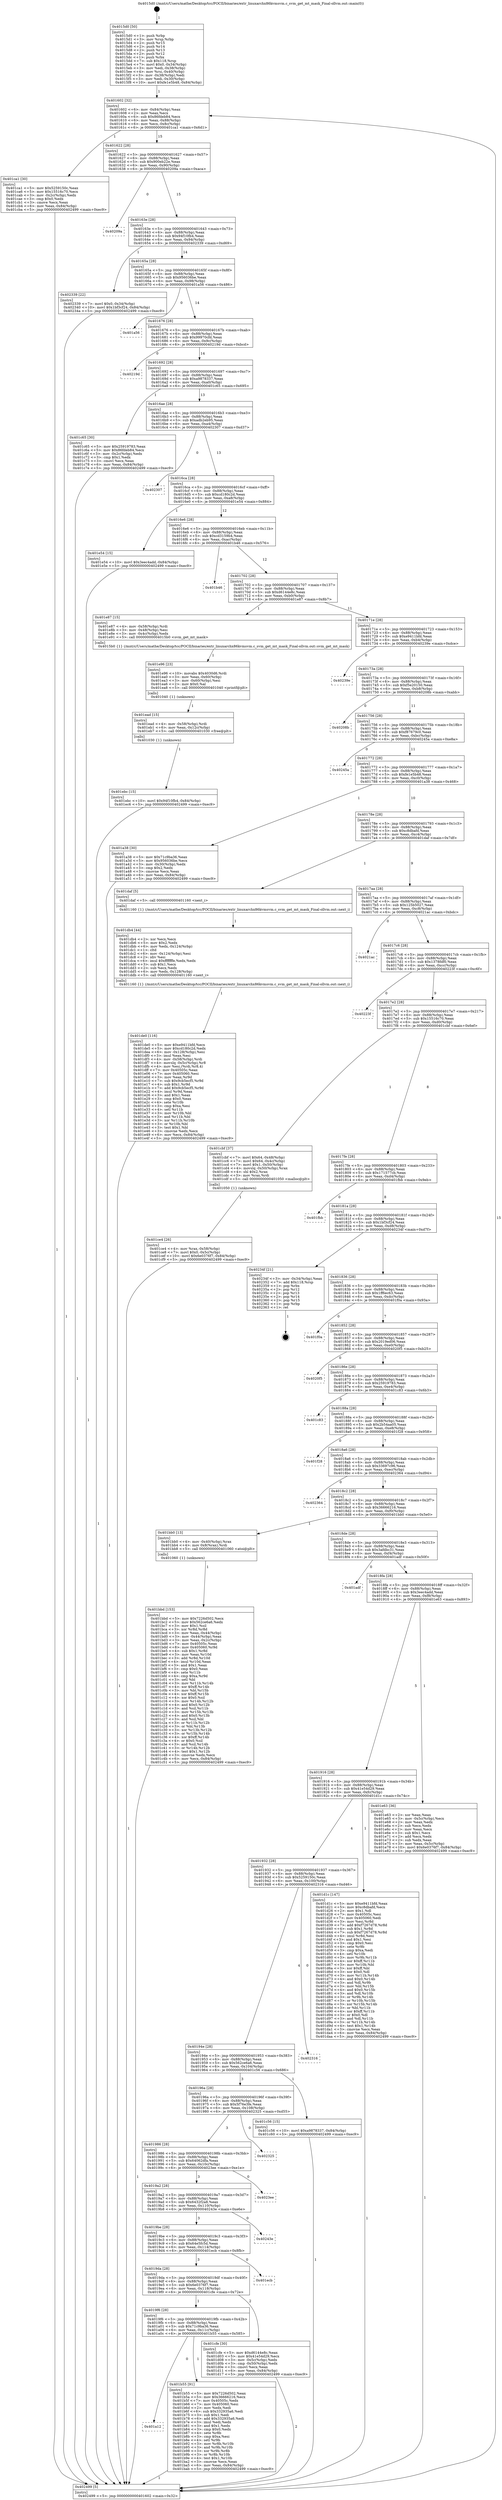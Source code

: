 digraph "0x4015d0" {
  label = "0x4015d0 (/mnt/c/Users/mathe/Desktop/tcc/POCII/binaries/extr_linuxarchx86kvmsvm.c_svm_get_mt_mask_Final-ollvm.out::main(0))"
  labelloc = "t"
  node[shape=record]

  Entry [label="",width=0.3,height=0.3,shape=circle,fillcolor=black,style=filled]
  "0x401602" [label="{
     0x401602 [32]\l
     | [instrs]\l
     &nbsp;&nbsp;0x401602 \<+6\>: mov -0x84(%rbp),%eax\l
     &nbsp;&nbsp;0x401608 \<+2\>: mov %eax,%ecx\l
     &nbsp;&nbsp;0x40160a \<+6\>: sub $0x86fdeb84,%ecx\l
     &nbsp;&nbsp;0x401610 \<+6\>: mov %eax,-0x88(%rbp)\l
     &nbsp;&nbsp;0x401616 \<+6\>: mov %ecx,-0x8c(%rbp)\l
     &nbsp;&nbsp;0x40161c \<+6\>: je 0000000000401ca1 \<main+0x6d1\>\l
  }"]
  "0x401ca1" [label="{
     0x401ca1 [30]\l
     | [instrs]\l
     &nbsp;&nbsp;0x401ca1 \<+5\>: mov $0x5259150c,%eax\l
     &nbsp;&nbsp;0x401ca6 \<+5\>: mov $0x15516c70,%ecx\l
     &nbsp;&nbsp;0x401cab \<+3\>: mov -0x2c(%rbp),%edx\l
     &nbsp;&nbsp;0x401cae \<+3\>: cmp $0x0,%edx\l
     &nbsp;&nbsp;0x401cb1 \<+3\>: cmove %ecx,%eax\l
     &nbsp;&nbsp;0x401cb4 \<+6\>: mov %eax,-0x84(%rbp)\l
     &nbsp;&nbsp;0x401cba \<+5\>: jmp 0000000000402499 \<main+0xec9\>\l
  }"]
  "0x401622" [label="{
     0x401622 [28]\l
     | [instrs]\l
     &nbsp;&nbsp;0x401622 \<+5\>: jmp 0000000000401627 \<main+0x57\>\l
     &nbsp;&nbsp;0x401627 \<+6\>: mov -0x88(%rbp),%eax\l
     &nbsp;&nbsp;0x40162d \<+5\>: sub $0x900eb22e,%eax\l
     &nbsp;&nbsp;0x401632 \<+6\>: mov %eax,-0x90(%rbp)\l
     &nbsp;&nbsp;0x401638 \<+6\>: je 000000000040209a \<main+0xaca\>\l
  }"]
  Exit [label="",width=0.3,height=0.3,shape=circle,fillcolor=black,style=filled,peripheries=2]
  "0x40209a" [label="{
     0x40209a\l
  }", style=dashed]
  "0x40163e" [label="{
     0x40163e [28]\l
     | [instrs]\l
     &nbsp;&nbsp;0x40163e \<+5\>: jmp 0000000000401643 \<main+0x73\>\l
     &nbsp;&nbsp;0x401643 \<+6\>: mov -0x88(%rbp),%eax\l
     &nbsp;&nbsp;0x401649 \<+5\>: sub $0x94f10fb4,%eax\l
     &nbsp;&nbsp;0x40164e \<+6\>: mov %eax,-0x94(%rbp)\l
     &nbsp;&nbsp;0x401654 \<+6\>: je 0000000000402339 \<main+0xd69\>\l
  }"]
  "0x401ebc" [label="{
     0x401ebc [15]\l
     | [instrs]\l
     &nbsp;&nbsp;0x401ebc \<+10\>: movl $0x94f10fb4,-0x84(%rbp)\l
     &nbsp;&nbsp;0x401ec6 \<+5\>: jmp 0000000000402499 \<main+0xec9\>\l
  }"]
  "0x402339" [label="{
     0x402339 [22]\l
     | [instrs]\l
     &nbsp;&nbsp;0x402339 \<+7\>: movl $0x0,-0x34(%rbp)\l
     &nbsp;&nbsp;0x402340 \<+10\>: movl $0x1bf3cf24,-0x84(%rbp)\l
     &nbsp;&nbsp;0x40234a \<+5\>: jmp 0000000000402499 \<main+0xec9\>\l
  }"]
  "0x40165a" [label="{
     0x40165a [28]\l
     | [instrs]\l
     &nbsp;&nbsp;0x40165a \<+5\>: jmp 000000000040165f \<main+0x8f\>\l
     &nbsp;&nbsp;0x40165f \<+6\>: mov -0x88(%rbp),%eax\l
     &nbsp;&nbsp;0x401665 \<+5\>: sub $0x956036be,%eax\l
     &nbsp;&nbsp;0x40166a \<+6\>: mov %eax,-0x98(%rbp)\l
     &nbsp;&nbsp;0x401670 \<+6\>: je 0000000000401a56 \<main+0x486\>\l
  }"]
  "0x401ead" [label="{
     0x401ead [15]\l
     | [instrs]\l
     &nbsp;&nbsp;0x401ead \<+4\>: mov -0x58(%rbp),%rdi\l
     &nbsp;&nbsp;0x401eb1 \<+6\>: mov %eax,-0x12c(%rbp)\l
     &nbsp;&nbsp;0x401eb7 \<+5\>: call 0000000000401030 \<free@plt\>\l
     | [calls]\l
     &nbsp;&nbsp;0x401030 \{1\} (unknown)\l
  }"]
  "0x401a56" [label="{
     0x401a56\l
  }", style=dashed]
  "0x401676" [label="{
     0x401676 [28]\l
     | [instrs]\l
     &nbsp;&nbsp;0x401676 \<+5\>: jmp 000000000040167b \<main+0xab\>\l
     &nbsp;&nbsp;0x40167b \<+6\>: mov -0x88(%rbp),%eax\l
     &nbsp;&nbsp;0x401681 \<+5\>: sub $0x99970cfd,%eax\l
     &nbsp;&nbsp;0x401686 \<+6\>: mov %eax,-0x9c(%rbp)\l
     &nbsp;&nbsp;0x40168c \<+6\>: je 000000000040219d \<main+0xbcd\>\l
  }"]
  "0x401e96" [label="{
     0x401e96 [23]\l
     | [instrs]\l
     &nbsp;&nbsp;0x401e96 \<+10\>: movabs $0x4030d6,%rdi\l
     &nbsp;&nbsp;0x401ea0 \<+3\>: mov %eax,-0x60(%rbp)\l
     &nbsp;&nbsp;0x401ea3 \<+3\>: mov -0x60(%rbp),%esi\l
     &nbsp;&nbsp;0x401ea6 \<+2\>: mov $0x0,%al\l
     &nbsp;&nbsp;0x401ea8 \<+5\>: call 0000000000401040 \<printf@plt\>\l
     | [calls]\l
     &nbsp;&nbsp;0x401040 \{1\} (unknown)\l
  }"]
  "0x40219d" [label="{
     0x40219d\l
  }", style=dashed]
  "0x401692" [label="{
     0x401692 [28]\l
     | [instrs]\l
     &nbsp;&nbsp;0x401692 \<+5\>: jmp 0000000000401697 \<main+0xc7\>\l
     &nbsp;&nbsp;0x401697 \<+6\>: mov -0x88(%rbp),%eax\l
     &nbsp;&nbsp;0x40169d \<+5\>: sub $0xa9878337,%eax\l
     &nbsp;&nbsp;0x4016a2 \<+6\>: mov %eax,-0xa0(%rbp)\l
     &nbsp;&nbsp;0x4016a8 \<+6\>: je 0000000000401c65 \<main+0x695\>\l
  }"]
  "0x401de0" [label="{
     0x401de0 [116]\l
     | [instrs]\l
     &nbsp;&nbsp;0x401de0 \<+5\>: mov $0xe9411bfd,%ecx\l
     &nbsp;&nbsp;0x401de5 \<+5\>: mov $0xcd180c2d,%edx\l
     &nbsp;&nbsp;0x401dea \<+6\>: mov -0x128(%rbp),%esi\l
     &nbsp;&nbsp;0x401df0 \<+3\>: imul %eax,%esi\l
     &nbsp;&nbsp;0x401df3 \<+4\>: mov -0x58(%rbp),%rdi\l
     &nbsp;&nbsp;0x401df7 \<+4\>: movslq -0x5c(%rbp),%r8\l
     &nbsp;&nbsp;0x401dfb \<+4\>: mov %esi,(%rdi,%r8,4)\l
     &nbsp;&nbsp;0x401dff \<+7\>: mov 0x40505c,%eax\l
     &nbsp;&nbsp;0x401e06 \<+7\>: mov 0x405060,%esi\l
     &nbsp;&nbsp;0x401e0d \<+3\>: mov %eax,%r9d\l
     &nbsp;&nbsp;0x401e10 \<+7\>: sub $0x9cb5ecf5,%r9d\l
     &nbsp;&nbsp;0x401e17 \<+4\>: sub $0x1,%r9d\l
     &nbsp;&nbsp;0x401e1b \<+7\>: add $0x9cb5ecf5,%r9d\l
     &nbsp;&nbsp;0x401e22 \<+4\>: imul %r9d,%eax\l
     &nbsp;&nbsp;0x401e26 \<+3\>: and $0x1,%eax\l
     &nbsp;&nbsp;0x401e29 \<+3\>: cmp $0x0,%eax\l
     &nbsp;&nbsp;0x401e2c \<+4\>: sete %r10b\l
     &nbsp;&nbsp;0x401e30 \<+3\>: cmp $0xa,%esi\l
     &nbsp;&nbsp;0x401e33 \<+4\>: setl %r11b\l
     &nbsp;&nbsp;0x401e37 \<+3\>: mov %r10b,%bl\l
     &nbsp;&nbsp;0x401e3a \<+3\>: and %r11b,%bl\l
     &nbsp;&nbsp;0x401e3d \<+3\>: xor %r11b,%r10b\l
     &nbsp;&nbsp;0x401e40 \<+3\>: or %r10b,%bl\l
     &nbsp;&nbsp;0x401e43 \<+3\>: test $0x1,%bl\l
     &nbsp;&nbsp;0x401e46 \<+3\>: cmovne %edx,%ecx\l
     &nbsp;&nbsp;0x401e49 \<+6\>: mov %ecx,-0x84(%rbp)\l
     &nbsp;&nbsp;0x401e4f \<+5\>: jmp 0000000000402499 \<main+0xec9\>\l
  }"]
  "0x401c65" [label="{
     0x401c65 [30]\l
     | [instrs]\l
     &nbsp;&nbsp;0x401c65 \<+5\>: mov $0x25919783,%eax\l
     &nbsp;&nbsp;0x401c6a \<+5\>: mov $0x86fdeb84,%ecx\l
     &nbsp;&nbsp;0x401c6f \<+3\>: mov -0x2c(%rbp),%edx\l
     &nbsp;&nbsp;0x401c72 \<+3\>: cmp $0x1,%edx\l
     &nbsp;&nbsp;0x401c75 \<+3\>: cmovl %ecx,%eax\l
     &nbsp;&nbsp;0x401c78 \<+6\>: mov %eax,-0x84(%rbp)\l
     &nbsp;&nbsp;0x401c7e \<+5\>: jmp 0000000000402499 \<main+0xec9\>\l
  }"]
  "0x4016ae" [label="{
     0x4016ae [28]\l
     | [instrs]\l
     &nbsp;&nbsp;0x4016ae \<+5\>: jmp 00000000004016b3 \<main+0xe3\>\l
     &nbsp;&nbsp;0x4016b3 \<+6\>: mov -0x88(%rbp),%eax\l
     &nbsp;&nbsp;0x4016b9 \<+5\>: sub $0xadb2eb95,%eax\l
     &nbsp;&nbsp;0x4016be \<+6\>: mov %eax,-0xa4(%rbp)\l
     &nbsp;&nbsp;0x4016c4 \<+6\>: je 0000000000402307 \<main+0xd37\>\l
  }"]
  "0x401db4" [label="{
     0x401db4 [44]\l
     | [instrs]\l
     &nbsp;&nbsp;0x401db4 \<+2\>: xor %ecx,%ecx\l
     &nbsp;&nbsp;0x401db6 \<+5\>: mov $0x2,%edx\l
     &nbsp;&nbsp;0x401dbb \<+6\>: mov %edx,-0x124(%rbp)\l
     &nbsp;&nbsp;0x401dc1 \<+1\>: cltd\l
     &nbsp;&nbsp;0x401dc2 \<+6\>: mov -0x124(%rbp),%esi\l
     &nbsp;&nbsp;0x401dc8 \<+2\>: idiv %esi\l
     &nbsp;&nbsp;0x401dca \<+6\>: imul $0xfffffffe,%edx,%edx\l
     &nbsp;&nbsp;0x401dd0 \<+3\>: sub $0x1,%ecx\l
     &nbsp;&nbsp;0x401dd3 \<+2\>: sub %ecx,%edx\l
     &nbsp;&nbsp;0x401dd5 \<+6\>: mov %edx,-0x128(%rbp)\l
     &nbsp;&nbsp;0x401ddb \<+5\>: call 0000000000401160 \<next_i\>\l
     | [calls]\l
     &nbsp;&nbsp;0x401160 \{1\} (/mnt/c/Users/mathe/Desktop/tcc/POCII/binaries/extr_linuxarchx86kvmsvm.c_svm_get_mt_mask_Final-ollvm.out::next_i)\l
  }"]
  "0x402307" [label="{
     0x402307\l
  }", style=dashed]
  "0x4016ca" [label="{
     0x4016ca [28]\l
     | [instrs]\l
     &nbsp;&nbsp;0x4016ca \<+5\>: jmp 00000000004016cf \<main+0xff\>\l
     &nbsp;&nbsp;0x4016cf \<+6\>: mov -0x88(%rbp),%eax\l
     &nbsp;&nbsp;0x4016d5 \<+5\>: sub $0xcd180c2d,%eax\l
     &nbsp;&nbsp;0x4016da \<+6\>: mov %eax,-0xa8(%rbp)\l
     &nbsp;&nbsp;0x4016e0 \<+6\>: je 0000000000401e54 \<main+0x884\>\l
  }"]
  "0x401ce4" [label="{
     0x401ce4 [26]\l
     | [instrs]\l
     &nbsp;&nbsp;0x401ce4 \<+4\>: mov %rax,-0x58(%rbp)\l
     &nbsp;&nbsp;0x401ce8 \<+7\>: movl $0x0,-0x5c(%rbp)\l
     &nbsp;&nbsp;0x401cef \<+10\>: movl $0x6e0376f7,-0x84(%rbp)\l
     &nbsp;&nbsp;0x401cf9 \<+5\>: jmp 0000000000402499 \<main+0xec9\>\l
  }"]
  "0x401e54" [label="{
     0x401e54 [15]\l
     | [instrs]\l
     &nbsp;&nbsp;0x401e54 \<+10\>: movl $0x3eec4add,-0x84(%rbp)\l
     &nbsp;&nbsp;0x401e5e \<+5\>: jmp 0000000000402499 \<main+0xec9\>\l
  }"]
  "0x4016e6" [label="{
     0x4016e6 [28]\l
     | [instrs]\l
     &nbsp;&nbsp;0x4016e6 \<+5\>: jmp 00000000004016eb \<main+0x11b\>\l
     &nbsp;&nbsp;0x4016eb \<+6\>: mov -0x88(%rbp),%eax\l
     &nbsp;&nbsp;0x4016f1 \<+5\>: sub $0xcd3159b4,%eax\l
     &nbsp;&nbsp;0x4016f6 \<+6\>: mov %eax,-0xac(%rbp)\l
     &nbsp;&nbsp;0x4016fc \<+6\>: je 0000000000401b46 \<main+0x576\>\l
  }"]
  "0x401bbd" [label="{
     0x401bbd [153]\l
     | [instrs]\l
     &nbsp;&nbsp;0x401bbd \<+5\>: mov $0x7226d502,%ecx\l
     &nbsp;&nbsp;0x401bc2 \<+5\>: mov $0x562ce6a6,%edx\l
     &nbsp;&nbsp;0x401bc7 \<+3\>: mov $0x1,%sil\l
     &nbsp;&nbsp;0x401bca \<+3\>: xor %r8d,%r8d\l
     &nbsp;&nbsp;0x401bcd \<+3\>: mov %eax,-0x44(%rbp)\l
     &nbsp;&nbsp;0x401bd0 \<+3\>: mov -0x44(%rbp),%eax\l
     &nbsp;&nbsp;0x401bd3 \<+3\>: mov %eax,-0x2c(%rbp)\l
     &nbsp;&nbsp;0x401bd6 \<+7\>: mov 0x40505c,%eax\l
     &nbsp;&nbsp;0x401bdd \<+8\>: mov 0x405060,%r9d\l
     &nbsp;&nbsp;0x401be5 \<+4\>: sub $0x1,%r8d\l
     &nbsp;&nbsp;0x401be9 \<+3\>: mov %eax,%r10d\l
     &nbsp;&nbsp;0x401bec \<+3\>: add %r8d,%r10d\l
     &nbsp;&nbsp;0x401bef \<+4\>: imul %r10d,%eax\l
     &nbsp;&nbsp;0x401bf3 \<+3\>: and $0x1,%eax\l
     &nbsp;&nbsp;0x401bf6 \<+3\>: cmp $0x0,%eax\l
     &nbsp;&nbsp;0x401bf9 \<+4\>: sete %r11b\l
     &nbsp;&nbsp;0x401bfd \<+4\>: cmp $0xa,%r9d\l
     &nbsp;&nbsp;0x401c01 \<+3\>: setl %bl\l
     &nbsp;&nbsp;0x401c04 \<+3\>: mov %r11b,%r14b\l
     &nbsp;&nbsp;0x401c07 \<+4\>: xor $0xff,%r14b\l
     &nbsp;&nbsp;0x401c0b \<+3\>: mov %bl,%r15b\l
     &nbsp;&nbsp;0x401c0e \<+4\>: xor $0xff,%r15b\l
     &nbsp;&nbsp;0x401c12 \<+4\>: xor $0x0,%sil\l
     &nbsp;&nbsp;0x401c16 \<+3\>: mov %r14b,%r12b\l
     &nbsp;&nbsp;0x401c19 \<+4\>: and $0x0,%r12b\l
     &nbsp;&nbsp;0x401c1d \<+3\>: and %sil,%r11b\l
     &nbsp;&nbsp;0x401c20 \<+3\>: mov %r15b,%r13b\l
     &nbsp;&nbsp;0x401c23 \<+4\>: and $0x0,%r13b\l
     &nbsp;&nbsp;0x401c27 \<+3\>: and %sil,%bl\l
     &nbsp;&nbsp;0x401c2a \<+3\>: or %r11b,%r12b\l
     &nbsp;&nbsp;0x401c2d \<+3\>: or %bl,%r13b\l
     &nbsp;&nbsp;0x401c30 \<+3\>: xor %r13b,%r12b\l
     &nbsp;&nbsp;0x401c33 \<+3\>: or %r15b,%r14b\l
     &nbsp;&nbsp;0x401c36 \<+4\>: xor $0xff,%r14b\l
     &nbsp;&nbsp;0x401c3a \<+4\>: or $0x0,%sil\l
     &nbsp;&nbsp;0x401c3e \<+3\>: and %sil,%r14b\l
     &nbsp;&nbsp;0x401c41 \<+3\>: or %r14b,%r12b\l
     &nbsp;&nbsp;0x401c44 \<+4\>: test $0x1,%r12b\l
     &nbsp;&nbsp;0x401c48 \<+3\>: cmovne %edx,%ecx\l
     &nbsp;&nbsp;0x401c4b \<+6\>: mov %ecx,-0x84(%rbp)\l
     &nbsp;&nbsp;0x401c51 \<+5\>: jmp 0000000000402499 \<main+0xec9\>\l
  }"]
  "0x401b46" [label="{
     0x401b46\l
  }", style=dashed]
  "0x401702" [label="{
     0x401702 [28]\l
     | [instrs]\l
     &nbsp;&nbsp;0x401702 \<+5\>: jmp 0000000000401707 \<main+0x137\>\l
     &nbsp;&nbsp;0x401707 \<+6\>: mov -0x88(%rbp),%eax\l
     &nbsp;&nbsp;0x40170d \<+5\>: sub $0xd6144e8c,%eax\l
     &nbsp;&nbsp;0x401712 \<+6\>: mov %eax,-0xb0(%rbp)\l
     &nbsp;&nbsp;0x401718 \<+6\>: je 0000000000401e87 \<main+0x8b7\>\l
  }"]
  "0x401a12" [label="{
     0x401a12\l
  }", style=dashed]
  "0x401e87" [label="{
     0x401e87 [15]\l
     | [instrs]\l
     &nbsp;&nbsp;0x401e87 \<+4\>: mov -0x58(%rbp),%rdi\l
     &nbsp;&nbsp;0x401e8b \<+3\>: mov -0x48(%rbp),%esi\l
     &nbsp;&nbsp;0x401e8e \<+3\>: mov -0x4c(%rbp),%edx\l
     &nbsp;&nbsp;0x401e91 \<+5\>: call 00000000004015b0 \<svm_get_mt_mask\>\l
     | [calls]\l
     &nbsp;&nbsp;0x4015b0 \{1\} (/mnt/c/Users/mathe/Desktop/tcc/POCII/binaries/extr_linuxarchx86kvmsvm.c_svm_get_mt_mask_Final-ollvm.out::svm_get_mt_mask)\l
  }"]
  "0x40171e" [label="{
     0x40171e [28]\l
     | [instrs]\l
     &nbsp;&nbsp;0x40171e \<+5\>: jmp 0000000000401723 \<main+0x153\>\l
     &nbsp;&nbsp;0x401723 \<+6\>: mov -0x88(%rbp),%eax\l
     &nbsp;&nbsp;0x401729 \<+5\>: sub $0xe9411bfd,%eax\l
     &nbsp;&nbsp;0x40172e \<+6\>: mov %eax,-0xb4(%rbp)\l
     &nbsp;&nbsp;0x401734 \<+6\>: je 000000000040239e \<main+0xdce\>\l
  }"]
  "0x401b55" [label="{
     0x401b55 [91]\l
     | [instrs]\l
     &nbsp;&nbsp;0x401b55 \<+5\>: mov $0x7226d502,%eax\l
     &nbsp;&nbsp;0x401b5a \<+5\>: mov $0x36666216,%ecx\l
     &nbsp;&nbsp;0x401b5f \<+7\>: mov 0x40505c,%edx\l
     &nbsp;&nbsp;0x401b66 \<+7\>: mov 0x405060,%esi\l
     &nbsp;&nbsp;0x401b6d \<+2\>: mov %edx,%edi\l
     &nbsp;&nbsp;0x401b6f \<+6\>: sub $0x332935a6,%edi\l
     &nbsp;&nbsp;0x401b75 \<+3\>: sub $0x1,%edi\l
     &nbsp;&nbsp;0x401b78 \<+6\>: add $0x332935a6,%edi\l
     &nbsp;&nbsp;0x401b7e \<+3\>: imul %edi,%edx\l
     &nbsp;&nbsp;0x401b81 \<+3\>: and $0x1,%edx\l
     &nbsp;&nbsp;0x401b84 \<+3\>: cmp $0x0,%edx\l
     &nbsp;&nbsp;0x401b87 \<+4\>: sete %r8b\l
     &nbsp;&nbsp;0x401b8b \<+3\>: cmp $0xa,%esi\l
     &nbsp;&nbsp;0x401b8e \<+4\>: setl %r9b\l
     &nbsp;&nbsp;0x401b92 \<+3\>: mov %r8b,%r10b\l
     &nbsp;&nbsp;0x401b95 \<+3\>: and %r9b,%r10b\l
     &nbsp;&nbsp;0x401b98 \<+3\>: xor %r9b,%r8b\l
     &nbsp;&nbsp;0x401b9b \<+3\>: or %r8b,%r10b\l
     &nbsp;&nbsp;0x401b9e \<+4\>: test $0x1,%r10b\l
     &nbsp;&nbsp;0x401ba2 \<+3\>: cmovne %ecx,%eax\l
     &nbsp;&nbsp;0x401ba5 \<+6\>: mov %eax,-0x84(%rbp)\l
     &nbsp;&nbsp;0x401bab \<+5\>: jmp 0000000000402499 \<main+0xec9\>\l
  }"]
  "0x40239e" [label="{
     0x40239e\l
  }", style=dashed]
  "0x40173a" [label="{
     0x40173a [28]\l
     | [instrs]\l
     &nbsp;&nbsp;0x40173a \<+5\>: jmp 000000000040173f \<main+0x16f\>\l
     &nbsp;&nbsp;0x40173f \<+6\>: mov -0x88(%rbp),%eax\l
     &nbsp;&nbsp;0x401745 \<+5\>: sub $0xf5e20150,%eax\l
     &nbsp;&nbsp;0x40174a \<+6\>: mov %eax,-0xb8(%rbp)\l
     &nbsp;&nbsp;0x401750 \<+6\>: je 000000000040208b \<main+0xabb\>\l
  }"]
  "0x4019f6" [label="{
     0x4019f6 [28]\l
     | [instrs]\l
     &nbsp;&nbsp;0x4019f6 \<+5\>: jmp 00000000004019fb \<main+0x42b\>\l
     &nbsp;&nbsp;0x4019fb \<+6\>: mov -0x88(%rbp),%eax\l
     &nbsp;&nbsp;0x401a01 \<+5\>: sub $0x71c9ba36,%eax\l
     &nbsp;&nbsp;0x401a06 \<+6\>: mov %eax,-0x11c(%rbp)\l
     &nbsp;&nbsp;0x401a0c \<+6\>: je 0000000000401b55 \<main+0x585\>\l
  }"]
  "0x40208b" [label="{
     0x40208b\l
  }", style=dashed]
  "0x401756" [label="{
     0x401756 [28]\l
     | [instrs]\l
     &nbsp;&nbsp;0x401756 \<+5\>: jmp 000000000040175b \<main+0x18b\>\l
     &nbsp;&nbsp;0x40175b \<+6\>: mov -0x88(%rbp),%eax\l
     &nbsp;&nbsp;0x401761 \<+5\>: sub $0xf87679c0,%eax\l
     &nbsp;&nbsp;0x401766 \<+6\>: mov %eax,-0xbc(%rbp)\l
     &nbsp;&nbsp;0x40176c \<+6\>: je 000000000040245a \<main+0xe8a\>\l
  }"]
  "0x401cfe" [label="{
     0x401cfe [30]\l
     | [instrs]\l
     &nbsp;&nbsp;0x401cfe \<+5\>: mov $0xd6144e8c,%eax\l
     &nbsp;&nbsp;0x401d03 \<+5\>: mov $0x41e54d29,%ecx\l
     &nbsp;&nbsp;0x401d08 \<+3\>: mov -0x5c(%rbp),%edx\l
     &nbsp;&nbsp;0x401d0b \<+3\>: cmp -0x50(%rbp),%edx\l
     &nbsp;&nbsp;0x401d0e \<+3\>: cmovl %ecx,%eax\l
     &nbsp;&nbsp;0x401d11 \<+6\>: mov %eax,-0x84(%rbp)\l
     &nbsp;&nbsp;0x401d17 \<+5\>: jmp 0000000000402499 \<main+0xec9\>\l
  }"]
  "0x40245a" [label="{
     0x40245a\l
  }", style=dashed]
  "0x401772" [label="{
     0x401772 [28]\l
     | [instrs]\l
     &nbsp;&nbsp;0x401772 \<+5\>: jmp 0000000000401777 \<main+0x1a7\>\l
     &nbsp;&nbsp;0x401777 \<+6\>: mov -0x88(%rbp),%eax\l
     &nbsp;&nbsp;0x40177d \<+5\>: sub $0xfe1e5b48,%eax\l
     &nbsp;&nbsp;0x401782 \<+6\>: mov %eax,-0xc0(%rbp)\l
     &nbsp;&nbsp;0x401788 \<+6\>: je 0000000000401a38 \<main+0x468\>\l
  }"]
  "0x4019da" [label="{
     0x4019da [28]\l
     | [instrs]\l
     &nbsp;&nbsp;0x4019da \<+5\>: jmp 00000000004019df \<main+0x40f\>\l
     &nbsp;&nbsp;0x4019df \<+6\>: mov -0x88(%rbp),%eax\l
     &nbsp;&nbsp;0x4019e5 \<+5\>: sub $0x6e0376f7,%eax\l
     &nbsp;&nbsp;0x4019ea \<+6\>: mov %eax,-0x118(%rbp)\l
     &nbsp;&nbsp;0x4019f0 \<+6\>: je 0000000000401cfe \<main+0x72e\>\l
  }"]
  "0x401a38" [label="{
     0x401a38 [30]\l
     | [instrs]\l
     &nbsp;&nbsp;0x401a38 \<+5\>: mov $0x71c9ba36,%eax\l
     &nbsp;&nbsp;0x401a3d \<+5\>: mov $0x956036be,%ecx\l
     &nbsp;&nbsp;0x401a42 \<+3\>: mov -0x30(%rbp),%edx\l
     &nbsp;&nbsp;0x401a45 \<+3\>: cmp $0x2,%edx\l
     &nbsp;&nbsp;0x401a48 \<+3\>: cmovne %ecx,%eax\l
     &nbsp;&nbsp;0x401a4b \<+6\>: mov %eax,-0x84(%rbp)\l
     &nbsp;&nbsp;0x401a51 \<+5\>: jmp 0000000000402499 \<main+0xec9\>\l
  }"]
  "0x40178e" [label="{
     0x40178e [28]\l
     | [instrs]\l
     &nbsp;&nbsp;0x40178e \<+5\>: jmp 0000000000401793 \<main+0x1c3\>\l
     &nbsp;&nbsp;0x401793 \<+6\>: mov -0x88(%rbp),%eax\l
     &nbsp;&nbsp;0x401799 \<+5\>: sub $0xc8dbafd,%eax\l
     &nbsp;&nbsp;0x40179e \<+6\>: mov %eax,-0xc4(%rbp)\l
     &nbsp;&nbsp;0x4017a4 \<+6\>: je 0000000000401daf \<main+0x7df\>\l
  }"]
  "0x402499" [label="{
     0x402499 [5]\l
     | [instrs]\l
     &nbsp;&nbsp;0x402499 \<+5\>: jmp 0000000000401602 \<main+0x32\>\l
  }"]
  "0x4015d0" [label="{
     0x4015d0 [50]\l
     | [instrs]\l
     &nbsp;&nbsp;0x4015d0 \<+1\>: push %rbp\l
     &nbsp;&nbsp;0x4015d1 \<+3\>: mov %rsp,%rbp\l
     &nbsp;&nbsp;0x4015d4 \<+2\>: push %r15\l
     &nbsp;&nbsp;0x4015d6 \<+2\>: push %r14\l
     &nbsp;&nbsp;0x4015d8 \<+2\>: push %r13\l
     &nbsp;&nbsp;0x4015da \<+2\>: push %r12\l
     &nbsp;&nbsp;0x4015dc \<+1\>: push %rbx\l
     &nbsp;&nbsp;0x4015dd \<+7\>: sub $0x118,%rsp\l
     &nbsp;&nbsp;0x4015e4 \<+7\>: movl $0x0,-0x34(%rbp)\l
     &nbsp;&nbsp;0x4015eb \<+3\>: mov %edi,-0x38(%rbp)\l
     &nbsp;&nbsp;0x4015ee \<+4\>: mov %rsi,-0x40(%rbp)\l
     &nbsp;&nbsp;0x4015f2 \<+3\>: mov -0x38(%rbp),%edi\l
     &nbsp;&nbsp;0x4015f5 \<+3\>: mov %edi,-0x30(%rbp)\l
     &nbsp;&nbsp;0x4015f8 \<+10\>: movl $0xfe1e5b48,-0x84(%rbp)\l
  }"]
  "0x401ecb" [label="{
     0x401ecb\l
  }", style=dashed]
  "0x401daf" [label="{
     0x401daf [5]\l
     | [instrs]\l
     &nbsp;&nbsp;0x401daf \<+5\>: call 0000000000401160 \<next_i\>\l
     | [calls]\l
     &nbsp;&nbsp;0x401160 \{1\} (/mnt/c/Users/mathe/Desktop/tcc/POCII/binaries/extr_linuxarchx86kvmsvm.c_svm_get_mt_mask_Final-ollvm.out::next_i)\l
  }"]
  "0x4017aa" [label="{
     0x4017aa [28]\l
     | [instrs]\l
     &nbsp;&nbsp;0x4017aa \<+5\>: jmp 00000000004017af \<main+0x1df\>\l
     &nbsp;&nbsp;0x4017af \<+6\>: mov -0x88(%rbp),%eax\l
     &nbsp;&nbsp;0x4017b5 \<+5\>: sub $0x125b5027,%eax\l
     &nbsp;&nbsp;0x4017ba \<+6\>: mov %eax,-0xc8(%rbp)\l
     &nbsp;&nbsp;0x4017c0 \<+6\>: je 00000000004021ac \<main+0xbdc\>\l
  }"]
  "0x4019be" [label="{
     0x4019be [28]\l
     | [instrs]\l
     &nbsp;&nbsp;0x4019be \<+5\>: jmp 00000000004019c3 \<main+0x3f3\>\l
     &nbsp;&nbsp;0x4019c3 \<+6\>: mov -0x88(%rbp),%eax\l
     &nbsp;&nbsp;0x4019c9 \<+5\>: sub $0x64e5fc5d,%eax\l
     &nbsp;&nbsp;0x4019ce \<+6\>: mov %eax,-0x114(%rbp)\l
     &nbsp;&nbsp;0x4019d4 \<+6\>: je 0000000000401ecb \<main+0x8fb\>\l
  }"]
  "0x4021ac" [label="{
     0x4021ac\l
  }", style=dashed]
  "0x4017c6" [label="{
     0x4017c6 [28]\l
     | [instrs]\l
     &nbsp;&nbsp;0x4017c6 \<+5\>: jmp 00000000004017cb \<main+0x1fb\>\l
     &nbsp;&nbsp;0x4017cb \<+6\>: mov -0x88(%rbp),%eax\l
     &nbsp;&nbsp;0x4017d1 \<+5\>: sub $0x1378fdf0,%eax\l
     &nbsp;&nbsp;0x4017d6 \<+6\>: mov %eax,-0xcc(%rbp)\l
     &nbsp;&nbsp;0x4017dc \<+6\>: je 000000000040223f \<main+0xc6f\>\l
  }"]
  "0x40243e" [label="{
     0x40243e\l
  }", style=dashed]
  "0x40223f" [label="{
     0x40223f\l
  }", style=dashed]
  "0x4017e2" [label="{
     0x4017e2 [28]\l
     | [instrs]\l
     &nbsp;&nbsp;0x4017e2 \<+5\>: jmp 00000000004017e7 \<main+0x217\>\l
     &nbsp;&nbsp;0x4017e7 \<+6\>: mov -0x88(%rbp),%eax\l
     &nbsp;&nbsp;0x4017ed \<+5\>: sub $0x15516c70,%eax\l
     &nbsp;&nbsp;0x4017f2 \<+6\>: mov %eax,-0xd0(%rbp)\l
     &nbsp;&nbsp;0x4017f8 \<+6\>: je 0000000000401cbf \<main+0x6ef\>\l
  }"]
  "0x4019a2" [label="{
     0x4019a2 [28]\l
     | [instrs]\l
     &nbsp;&nbsp;0x4019a2 \<+5\>: jmp 00000000004019a7 \<main+0x3d7\>\l
     &nbsp;&nbsp;0x4019a7 \<+6\>: mov -0x88(%rbp),%eax\l
     &nbsp;&nbsp;0x4019ad \<+5\>: sub $0x6432f2a8,%eax\l
     &nbsp;&nbsp;0x4019b2 \<+6\>: mov %eax,-0x110(%rbp)\l
     &nbsp;&nbsp;0x4019b8 \<+6\>: je 000000000040243e \<main+0xe6e\>\l
  }"]
  "0x401cbf" [label="{
     0x401cbf [37]\l
     | [instrs]\l
     &nbsp;&nbsp;0x401cbf \<+7\>: movl $0x64,-0x48(%rbp)\l
     &nbsp;&nbsp;0x401cc6 \<+7\>: movl $0x64,-0x4c(%rbp)\l
     &nbsp;&nbsp;0x401ccd \<+7\>: movl $0x1,-0x50(%rbp)\l
     &nbsp;&nbsp;0x401cd4 \<+4\>: movslq -0x50(%rbp),%rax\l
     &nbsp;&nbsp;0x401cd8 \<+4\>: shl $0x2,%rax\l
     &nbsp;&nbsp;0x401cdc \<+3\>: mov %rax,%rdi\l
     &nbsp;&nbsp;0x401cdf \<+5\>: call 0000000000401050 \<malloc@plt\>\l
     | [calls]\l
     &nbsp;&nbsp;0x401050 \{1\} (unknown)\l
  }"]
  "0x4017fe" [label="{
     0x4017fe [28]\l
     | [instrs]\l
     &nbsp;&nbsp;0x4017fe \<+5\>: jmp 0000000000401803 \<main+0x233\>\l
     &nbsp;&nbsp;0x401803 \<+6\>: mov -0x88(%rbp),%eax\l
     &nbsp;&nbsp;0x401809 \<+5\>: sub $0x171577cb,%eax\l
     &nbsp;&nbsp;0x40180e \<+6\>: mov %eax,-0xd4(%rbp)\l
     &nbsp;&nbsp;0x401814 \<+6\>: je 0000000000401fbb \<main+0x9eb\>\l
  }"]
  "0x4023ee" [label="{
     0x4023ee\l
  }", style=dashed]
  "0x401fbb" [label="{
     0x401fbb\l
  }", style=dashed]
  "0x40181a" [label="{
     0x40181a [28]\l
     | [instrs]\l
     &nbsp;&nbsp;0x40181a \<+5\>: jmp 000000000040181f \<main+0x24f\>\l
     &nbsp;&nbsp;0x40181f \<+6\>: mov -0x88(%rbp),%eax\l
     &nbsp;&nbsp;0x401825 \<+5\>: sub $0x1bf3cf24,%eax\l
     &nbsp;&nbsp;0x40182a \<+6\>: mov %eax,-0xd8(%rbp)\l
     &nbsp;&nbsp;0x401830 \<+6\>: je 000000000040234f \<main+0xd7f\>\l
  }"]
  "0x401986" [label="{
     0x401986 [28]\l
     | [instrs]\l
     &nbsp;&nbsp;0x401986 \<+5\>: jmp 000000000040198b \<main+0x3bb\>\l
     &nbsp;&nbsp;0x40198b \<+6\>: mov -0x88(%rbp),%eax\l
     &nbsp;&nbsp;0x401991 \<+5\>: sub $0x64062dfa,%eax\l
     &nbsp;&nbsp;0x401996 \<+6\>: mov %eax,-0x10c(%rbp)\l
     &nbsp;&nbsp;0x40199c \<+6\>: je 00000000004023ee \<main+0xe1e\>\l
  }"]
  "0x40234f" [label="{
     0x40234f [21]\l
     | [instrs]\l
     &nbsp;&nbsp;0x40234f \<+3\>: mov -0x34(%rbp),%eax\l
     &nbsp;&nbsp;0x402352 \<+7\>: add $0x118,%rsp\l
     &nbsp;&nbsp;0x402359 \<+1\>: pop %rbx\l
     &nbsp;&nbsp;0x40235a \<+2\>: pop %r12\l
     &nbsp;&nbsp;0x40235c \<+2\>: pop %r13\l
     &nbsp;&nbsp;0x40235e \<+2\>: pop %r14\l
     &nbsp;&nbsp;0x402360 \<+2\>: pop %r15\l
     &nbsp;&nbsp;0x402362 \<+1\>: pop %rbp\l
     &nbsp;&nbsp;0x402363 \<+1\>: ret\l
  }"]
  "0x401836" [label="{
     0x401836 [28]\l
     | [instrs]\l
     &nbsp;&nbsp;0x401836 \<+5\>: jmp 000000000040183b \<main+0x26b\>\l
     &nbsp;&nbsp;0x40183b \<+6\>: mov -0x88(%rbp),%eax\l
     &nbsp;&nbsp;0x401841 \<+5\>: sub $0x1ff6ec63,%eax\l
     &nbsp;&nbsp;0x401846 \<+6\>: mov %eax,-0xdc(%rbp)\l
     &nbsp;&nbsp;0x40184c \<+6\>: je 0000000000401f0a \<main+0x93a\>\l
  }"]
  "0x402325" [label="{
     0x402325\l
  }", style=dashed]
  "0x401f0a" [label="{
     0x401f0a\l
  }", style=dashed]
  "0x401852" [label="{
     0x401852 [28]\l
     | [instrs]\l
     &nbsp;&nbsp;0x401852 \<+5\>: jmp 0000000000401857 \<main+0x287\>\l
     &nbsp;&nbsp;0x401857 \<+6\>: mov -0x88(%rbp),%eax\l
     &nbsp;&nbsp;0x40185d \<+5\>: sub $0x2019ed06,%eax\l
     &nbsp;&nbsp;0x401862 \<+6\>: mov %eax,-0xe0(%rbp)\l
     &nbsp;&nbsp;0x401868 \<+6\>: je 00000000004020f5 \<main+0xb25\>\l
  }"]
  "0x40196a" [label="{
     0x40196a [28]\l
     | [instrs]\l
     &nbsp;&nbsp;0x40196a \<+5\>: jmp 000000000040196f \<main+0x39f\>\l
     &nbsp;&nbsp;0x40196f \<+6\>: mov -0x88(%rbp),%eax\l
     &nbsp;&nbsp;0x401975 \<+5\>: sub $0x5f76e3fe,%eax\l
     &nbsp;&nbsp;0x40197a \<+6\>: mov %eax,-0x108(%rbp)\l
     &nbsp;&nbsp;0x401980 \<+6\>: je 0000000000402325 \<main+0xd55\>\l
  }"]
  "0x4020f5" [label="{
     0x4020f5\l
  }", style=dashed]
  "0x40186e" [label="{
     0x40186e [28]\l
     | [instrs]\l
     &nbsp;&nbsp;0x40186e \<+5\>: jmp 0000000000401873 \<main+0x2a3\>\l
     &nbsp;&nbsp;0x401873 \<+6\>: mov -0x88(%rbp),%eax\l
     &nbsp;&nbsp;0x401879 \<+5\>: sub $0x25919783,%eax\l
     &nbsp;&nbsp;0x40187e \<+6\>: mov %eax,-0xe4(%rbp)\l
     &nbsp;&nbsp;0x401884 \<+6\>: je 0000000000401c83 \<main+0x6b3\>\l
  }"]
  "0x401c56" [label="{
     0x401c56 [15]\l
     | [instrs]\l
     &nbsp;&nbsp;0x401c56 \<+10\>: movl $0xa9878337,-0x84(%rbp)\l
     &nbsp;&nbsp;0x401c60 \<+5\>: jmp 0000000000402499 \<main+0xec9\>\l
  }"]
  "0x401c83" [label="{
     0x401c83\l
  }", style=dashed]
  "0x40188a" [label="{
     0x40188a [28]\l
     | [instrs]\l
     &nbsp;&nbsp;0x40188a \<+5\>: jmp 000000000040188f \<main+0x2bf\>\l
     &nbsp;&nbsp;0x40188f \<+6\>: mov -0x88(%rbp),%eax\l
     &nbsp;&nbsp;0x401895 \<+5\>: sub $0x2b54aa05,%eax\l
     &nbsp;&nbsp;0x40189a \<+6\>: mov %eax,-0xe8(%rbp)\l
     &nbsp;&nbsp;0x4018a0 \<+6\>: je 0000000000401f28 \<main+0x958\>\l
  }"]
  "0x40194e" [label="{
     0x40194e [28]\l
     | [instrs]\l
     &nbsp;&nbsp;0x40194e \<+5\>: jmp 0000000000401953 \<main+0x383\>\l
     &nbsp;&nbsp;0x401953 \<+6\>: mov -0x88(%rbp),%eax\l
     &nbsp;&nbsp;0x401959 \<+5\>: sub $0x562ce6a6,%eax\l
     &nbsp;&nbsp;0x40195e \<+6\>: mov %eax,-0x104(%rbp)\l
     &nbsp;&nbsp;0x401964 \<+6\>: je 0000000000401c56 \<main+0x686\>\l
  }"]
  "0x401f28" [label="{
     0x401f28\l
  }", style=dashed]
  "0x4018a6" [label="{
     0x4018a6 [28]\l
     | [instrs]\l
     &nbsp;&nbsp;0x4018a6 \<+5\>: jmp 00000000004018ab \<main+0x2db\>\l
     &nbsp;&nbsp;0x4018ab \<+6\>: mov -0x88(%rbp),%eax\l
     &nbsp;&nbsp;0x4018b1 \<+5\>: sub $0x33697c96,%eax\l
     &nbsp;&nbsp;0x4018b6 \<+6\>: mov %eax,-0xec(%rbp)\l
     &nbsp;&nbsp;0x4018bc \<+6\>: je 0000000000402364 \<main+0xd94\>\l
  }"]
  "0x402316" [label="{
     0x402316\l
  }", style=dashed]
  "0x402364" [label="{
     0x402364\l
  }", style=dashed]
  "0x4018c2" [label="{
     0x4018c2 [28]\l
     | [instrs]\l
     &nbsp;&nbsp;0x4018c2 \<+5\>: jmp 00000000004018c7 \<main+0x2f7\>\l
     &nbsp;&nbsp;0x4018c7 \<+6\>: mov -0x88(%rbp),%eax\l
     &nbsp;&nbsp;0x4018cd \<+5\>: sub $0x36666216,%eax\l
     &nbsp;&nbsp;0x4018d2 \<+6\>: mov %eax,-0xf0(%rbp)\l
     &nbsp;&nbsp;0x4018d8 \<+6\>: je 0000000000401bb0 \<main+0x5e0\>\l
  }"]
  "0x401932" [label="{
     0x401932 [28]\l
     | [instrs]\l
     &nbsp;&nbsp;0x401932 \<+5\>: jmp 0000000000401937 \<main+0x367\>\l
     &nbsp;&nbsp;0x401937 \<+6\>: mov -0x88(%rbp),%eax\l
     &nbsp;&nbsp;0x40193d \<+5\>: sub $0x5259150c,%eax\l
     &nbsp;&nbsp;0x401942 \<+6\>: mov %eax,-0x100(%rbp)\l
     &nbsp;&nbsp;0x401948 \<+6\>: je 0000000000402316 \<main+0xd46\>\l
  }"]
  "0x401bb0" [label="{
     0x401bb0 [13]\l
     | [instrs]\l
     &nbsp;&nbsp;0x401bb0 \<+4\>: mov -0x40(%rbp),%rax\l
     &nbsp;&nbsp;0x401bb4 \<+4\>: mov 0x8(%rax),%rdi\l
     &nbsp;&nbsp;0x401bb8 \<+5\>: call 0000000000401060 \<atoi@plt\>\l
     | [calls]\l
     &nbsp;&nbsp;0x401060 \{1\} (unknown)\l
  }"]
  "0x4018de" [label="{
     0x4018de [28]\l
     | [instrs]\l
     &nbsp;&nbsp;0x4018de \<+5\>: jmp 00000000004018e3 \<main+0x313\>\l
     &nbsp;&nbsp;0x4018e3 \<+6\>: mov -0x88(%rbp),%eax\l
     &nbsp;&nbsp;0x4018e9 \<+5\>: sub $0x3afdbc31,%eax\l
     &nbsp;&nbsp;0x4018ee \<+6\>: mov %eax,-0xf4(%rbp)\l
     &nbsp;&nbsp;0x4018f4 \<+6\>: je 0000000000401adf \<main+0x50f\>\l
  }"]
  "0x401d1c" [label="{
     0x401d1c [147]\l
     | [instrs]\l
     &nbsp;&nbsp;0x401d1c \<+5\>: mov $0xe9411bfd,%eax\l
     &nbsp;&nbsp;0x401d21 \<+5\>: mov $0xc8dbafd,%ecx\l
     &nbsp;&nbsp;0x401d26 \<+2\>: mov $0x1,%dl\l
     &nbsp;&nbsp;0x401d28 \<+7\>: mov 0x40505c,%esi\l
     &nbsp;&nbsp;0x401d2f \<+7\>: mov 0x405060,%edi\l
     &nbsp;&nbsp;0x401d36 \<+3\>: mov %esi,%r8d\l
     &nbsp;&nbsp;0x401d39 \<+7\>: add $0xf7267d78,%r8d\l
     &nbsp;&nbsp;0x401d40 \<+4\>: sub $0x1,%r8d\l
     &nbsp;&nbsp;0x401d44 \<+7\>: sub $0xf7267d78,%r8d\l
     &nbsp;&nbsp;0x401d4b \<+4\>: imul %r8d,%esi\l
     &nbsp;&nbsp;0x401d4f \<+3\>: and $0x1,%esi\l
     &nbsp;&nbsp;0x401d52 \<+3\>: cmp $0x0,%esi\l
     &nbsp;&nbsp;0x401d55 \<+4\>: sete %r9b\l
     &nbsp;&nbsp;0x401d59 \<+3\>: cmp $0xa,%edi\l
     &nbsp;&nbsp;0x401d5c \<+4\>: setl %r10b\l
     &nbsp;&nbsp;0x401d60 \<+3\>: mov %r9b,%r11b\l
     &nbsp;&nbsp;0x401d63 \<+4\>: xor $0xff,%r11b\l
     &nbsp;&nbsp;0x401d67 \<+3\>: mov %r10b,%bl\l
     &nbsp;&nbsp;0x401d6a \<+3\>: xor $0xff,%bl\l
     &nbsp;&nbsp;0x401d6d \<+3\>: xor $0x0,%dl\l
     &nbsp;&nbsp;0x401d70 \<+3\>: mov %r11b,%r14b\l
     &nbsp;&nbsp;0x401d73 \<+4\>: and $0x0,%r14b\l
     &nbsp;&nbsp;0x401d77 \<+3\>: and %dl,%r9b\l
     &nbsp;&nbsp;0x401d7a \<+3\>: mov %bl,%r15b\l
     &nbsp;&nbsp;0x401d7d \<+4\>: and $0x0,%r15b\l
     &nbsp;&nbsp;0x401d81 \<+3\>: and %dl,%r10b\l
     &nbsp;&nbsp;0x401d84 \<+3\>: or %r9b,%r14b\l
     &nbsp;&nbsp;0x401d87 \<+3\>: or %r10b,%r15b\l
     &nbsp;&nbsp;0x401d8a \<+3\>: xor %r15b,%r14b\l
     &nbsp;&nbsp;0x401d8d \<+3\>: or %bl,%r11b\l
     &nbsp;&nbsp;0x401d90 \<+4\>: xor $0xff,%r11b\l
     &nbsp;&nbsp;0x401d94 \<+3\>: or $0x0,%dl\l
     &nbsp;&nbsp;0x401d97 \<+3\>: and %dl,%r11b\l
     &nbsp;&nbsp;0x401d9a \<+3\>: or %r11b,%r14b\l
     &nbsp;&nbsp;0x401d9d \<+4\>: test $0x1,%r14b\l
     &nbsp;&nbsp;0x401da1 \<+3\>: cmovne %ecx,%eax\l
     &nbsp;&nbsp;0x401da4 \<+6\>: mov %eax,-0x84(%rbp)\l
     &nbsp;&nbsp;0x401daa \<+5\>: jmp 0000000000402499 \<main+0xec9\>\l
  }"]
  "0x401adf" [label="{
     0x401adf\l
  }", style=dashed]
  "0x4018fa" [label="{
     0x4018fa [28]\l
     | [instrs]\l
     &nbsp;&nbsp;0x4018fa \<+5\>: jmp 00000000004018ff \<main+0x32f\>\l
     &nbsp;&nbsp;0x4018ff \<+6\>: mov -0x88(%rbp),%eax\l
     &nbsp;&nbsp;0x401905 \<+5\>: sub $0x3eec4add,%eax\l
     &nbsp;&nbsp;0x40190a \<+6\>: mov %eax,-0xf8(%rbp)\l
     &nbsp;&nbsp;0x401910 \<+6\>: je 0000000000401e63 \<main+0x893\>\l
  }"]
  "0x401916" [label="{
     0x401916 [28]\l
     | [instrs]\l
     &nbsp;&nbsp;0x401916 \<+5\>: jmp 000000000040191b \<main+0x34b\>\l
     &nbsp;&nbsp;0x40191b \<+6\>: mov -0x88(%rbp),%eax\l
     &nbsp;&nbsp;0x401921 \<+5\>: sub $0x41e54d29,%eax\l
     &nbsp;&nbsp;0x401926 \<+6\>: mov %eax,-0xfc(%rbp)\l
     &nbsp;&nbsp;0x40192c \<+6\>: je 0000000000401d1c \<main+0x74c\>\l
  }"]
  "0x401e63" [label="{
     0x401e63 [36]\l
     | [instrs]\l
     &nbsp;&nbsp;0x401e63 \<+2\>: xor %eax,%eax\l
     &nbsp;&nbsp;0x401e65 \<+3\>: mov -0x5c(%rbp),%ecx\l
     &nbsp;&nbsp;0x401e68 \<+2\>: mov %eax,%edx\l
     &nbsp;&nbsp;0x401e6a \<+2\>: sub %ecx,%edx\l
     &nbsp;&nbsp;0x401e6c \<+2\>: mov %eax,%ecx\l
     &nbsp;&nbsp;0x401e6e \<+3\>: sub $0x1,%ecx\l
     &nbsp;&nbsp;0x401e71 \<+2\>: add %ecx,%edx\l
     &nbsp;&nbsp;0x401e73 \<+2\>: sub %edx,%eax\l
     &nbsp;&nbsp;0x401e75 \<+3\>: mov %eax,-0x5c(%rbp)\l
     &nbsp;&nbsp;0x401e78 \<+10\>: movl $0x6e0376f7,-0x84(%rbp)\l
     &nbsp;&nbsp;0x401e82 \<+5\>: jmp 0000000000402499 \<main+0xec9\>\l
  }"]
  Entry -> "0x4015d0" [label=" 1"]
  "0x401602" -> "0x401ca1" [label=" 1"]
  "0x401602" -> "0x401622" [label=" 15"]
  "0x40234f" -> Exit [label=" 1"]
  "0x401622" -> "0x40209a" [label=" 0"]
  "0x401622" -> "0x40163e" [label=" 15"]
  "0x402339" -> "0x402499" [label=" 1"]
  "0x40163e" -> "0x402339" [label=" 1"]
  "0x40163e" -> "0x40165a" [label=" 14"]
  "0x401ebc" -> "0x402499" [label=" 1"]
  "0x40165a" -> "0x401a56" [label=" 0"]
  "0x40165a" -> "0x401676" [label=" 14"]
  "0x401ead" -> "0x401ebc" [label=" 1"]
  "0x401676" -> "0x40219d" [label=" 0"]
  "0x401676" -> "0x401692" [label=" 14"]
  "0x401e96" -> "0x401ead" [label=" 1"]
  "0x401692" -> "0x401c65" [label=" 1"]
  "0x401692" -> "0x4016ae" [label=" 13"]
  "0x401e87" -> "0x401e96" [label=" 1"]
  "0x4016ae" -> "0x402307" [label=" 0"]
  "0x4016ae" -> "0x4016ca" [label=" 13"]
  "0x401e63" -> "0x402499" [label=" 1"]
  "0x4016ca" -> "0x401e54" [label=" 1"]
  "0x4016ca" -> "0x4016e6" [label=" 12"]
  "0x401e54" -> "0x402499" [label=" 1"]
  "0x4016e6" -> "0x401b46" [label=" 0"]
  "0x4016e6" -> "0x401702" [label=" 12"]
  "0x401de0" -> "0x402499" [label=" 1"]
  "0x401702" -> "0x401e87" [label=" 1"]
  "0x401702" -> "0x40171e" [label=" 11"]
  "0x401db4" -> "0x401de0" [label=" 1"]
  "0x40171e" -> "0x40239e" [label=" 0"]
  "0x40171e" -> "0x40173a" [label=" 11"]
  "0x401daf" -> "0x401db4" [label=" 1"]
  "0x40173a" -> "0x40208b" [label=" 0"]
  "0x40173a" -> "0x401756" [label=" 11"]
  "0x401cfe" -> "0x402499" [label=" 2"]
  "0x401756" -> "0x40245a" [label=" 0"]
  "0x401756" -> "0x401772" [label=" 11"]
  "0x401ce4" -> "0x402499" [label=" 1"]
  "0x401772" -> "0x401a38" [label=" 1"]
  "0x401772" -> "0x40178e" [label=" 10"]
  "0x401a38" -> "0x402499" [label=" 1"]
  "0x4015d0" -> "0x401602" [label=" 1"]
  "0x402499" -> "0x401602" [label=" 15"]
  "0x401ca1" -> "0x402499" [label=" 1"]
  "0x40178e" -> "0x401daf" [label=" 1"]
  "0x40178e" -> "0x4017aa" [label=" 9"]
  "0x401c65" -> "0x402499" [label=" 1"]
  "0x4017aa" -> "0x4021ac" [label=" 0"]
  "0x4017aa" -> "0x4017c6" [label=" 9"]
  "0x401bbd" -> "0x402499" [label=" 1"]
  "0x4017c6" -> "0x40223f" [label=" 0"]
  "0x4017c6" -> "0x4017e2" [label=" 9"]
  "0x401bb0" -> "0x401bbd" [label=" 1"]
  "0x4017e2" -> "0x401cbf" [label=" 1"]
  "0x4017e2" -> "0x4017fe" [label=" 8"]
  "0x4019f6" -> "0x401a12" [label=" 0"]
  "0x4017fe" -> "0x401fbb" [label=" 0"]
  "0x4017fe" -> "0x40181a" [label=" 8"]
  "0x4019f6" -> "0x401b55" [label=" 1"]
  "0x40181a" -> "0x40234f" [label=" 1"]
  "0x40181a" -> "0x401836" [label=" 7"]
  "0x4019da" -> "0x4019f6" [label=" 1"]
  "0x401836" -> "0x401f0a" [label=" 0"]
  "0x401836" -> "0x401852" [label=" 7"]
  "0x4019da" -> "0x401cfe" [label=" 2"]
  "0x401852" -> "0x4020f5" [label=" 0"]
  "0x401852" -> "0x40186e" [label=" 7"]
  "0x4019be" -> "0x4019da" [label=" 3"]
  "0x40186e" -> "0x401c83" [label=" 0"]
  "0x40186e" -> "0x40188a" [label=" 7"]
  "0x4019be" -> "0x401ecb" [label=" 0"]
  "0x40188a" -> "0x401f28" [label=" 0"]
  "0x40188a" -> "0x4018a6" [label=" 7"]
  "0x4019a2" -> "0x4019be" [label=" 3"]
  "0x4018a6" -> "0x402364" [label=" 0"]
  "0x4018a6" -> "0x4018c2" [label=" 7"]
  "0x4019a2" -> "0x40243e" [label=" 0"]
  "0x4018c2" -> "0x401bb0" [label=" 1"]
  "0x4018c2" -> "0x4018de" [label=" 6"]
  "0x401986" -> "0x4019a2" [label=" 3"]
  "0x4018de" -> "0x401adf" [label=" 0"]
  "0x4018de" -> "0x4018fa" [label=" 6"]
  "0x401986" -> "0x4023ee" [label=" 0"]
  "0x4018fa" -> "0x401e63" [label=" 1"]
  "0x4018fa" -> "0x401916" [label=" 5"]
  "0x401d1c" -> "0x402499" [label=" 1"]
  "0x401916" -> "0x401d1c" [label=" 1"]
  "0x401916" -> "0x401932" [label=" 4"]
  "0x401b55" -> "0x402499" [label=" 1"]
  "0x401932" -> "0x402316" [label=" 0"]
  "0x401932" -> "0x40194e" [label=" 4"]
  "0x401c56" -> "0x402499" [label=" 1"]
  "0x40194e" -> "0x401c56" [label=" 1"]
  "0x40194e" -> "0x40196a" [label=" 3"]
  "0x401cbf" -> "0x401ce4" [label=" 1"]
  "0x40196a" -> "0x402325" [label=" 0"]
  "0x40196a" -> "0x401986" [label=" 3"]
}
